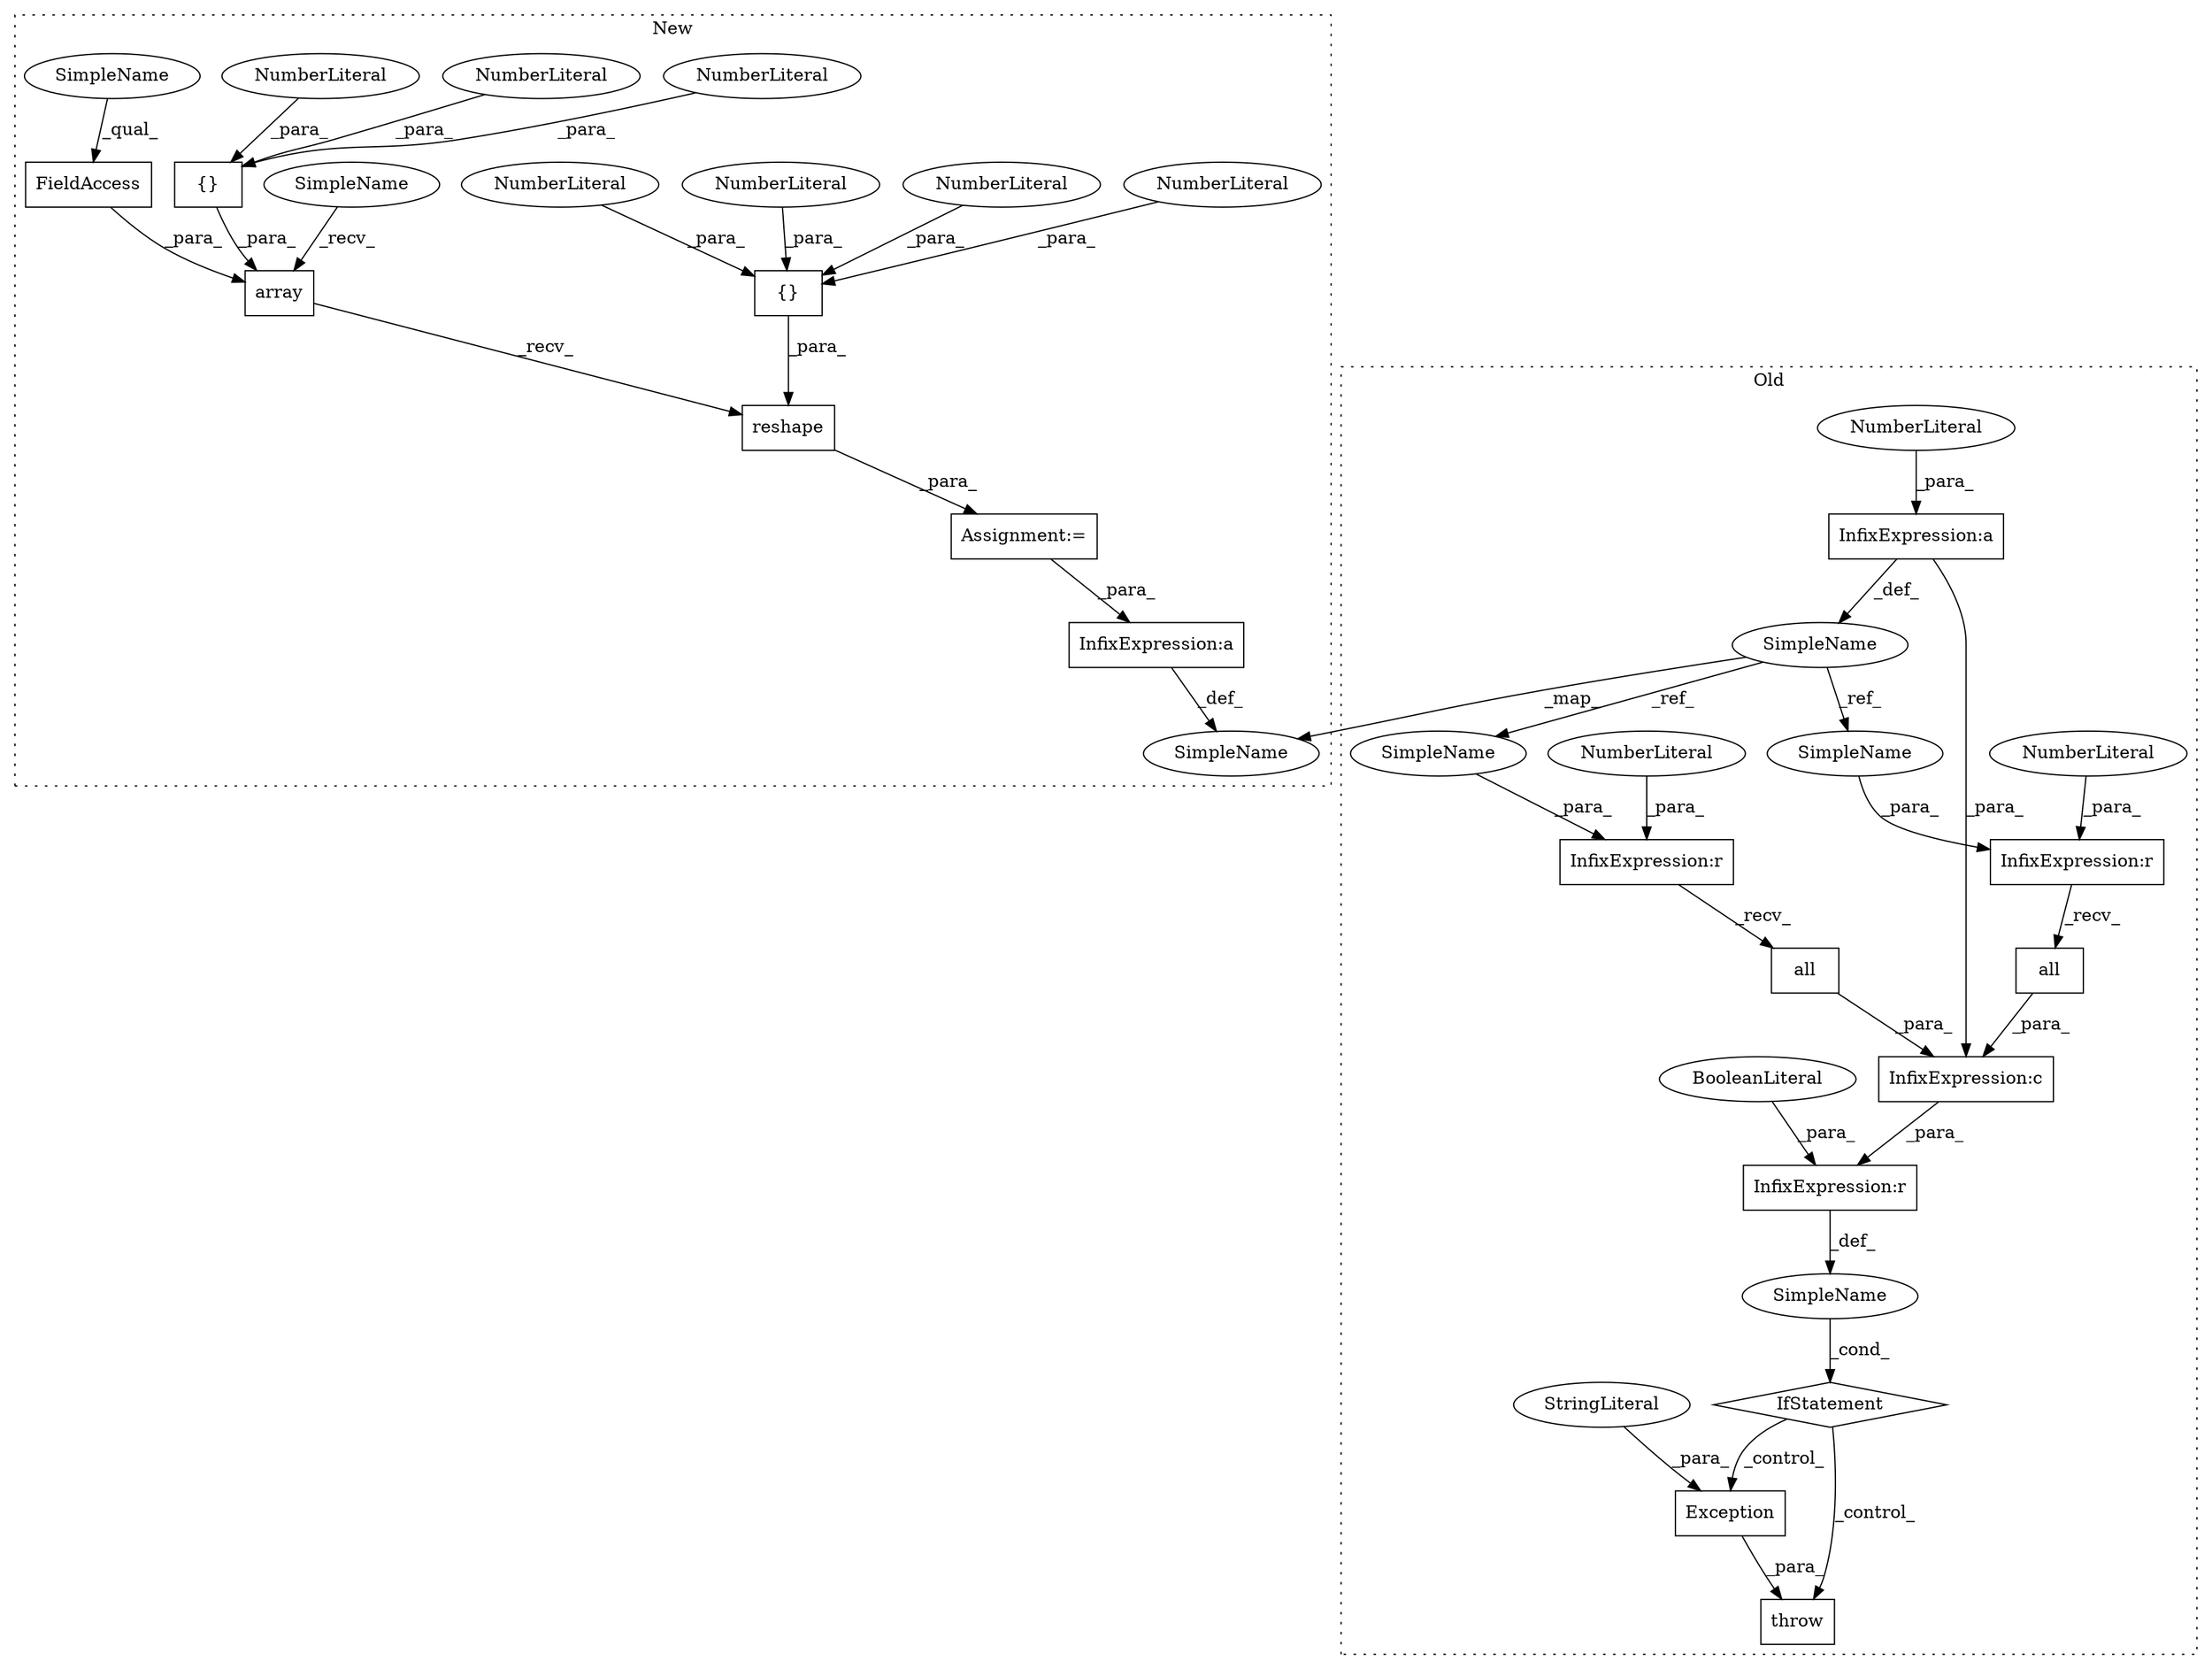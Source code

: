 digraph G {
subgraph cluster0 {
1 [label="all" a="32" s="735" l="5" shape="box"];
4 [label="IfStatement" a="25" s="695,750" l="4,2" shape="diamond"];
5 [label="SimpleName" a="42" s="" l="" shape="ellipse"];
6 [label="throw" a="53" s="760" l="6" shape="box"];
7 [label="InfixExpression:r" a="27" s="726" l="4" shape="box"];
9 [label="all" a="32" s="712" l="5" shape="box"];
11 [label="InfixExpression:a" a="27" s="680" l="3" shape="box"];
12 [label="InfixExpression:r" a="27" s="702" l="4" shape="box"];
13 [label="NumberLiteral" a="34" s="730" l="3" shape="ellipse"];
14 [label="InfixExpression:r" a="27" s="741" l="4" shape="box"];
15 [label="NumberLiteral" a="34" s="701" l="1" shape="ellipse"];
17 [label="NumberLiteral" a="34" s="683" l="5" shape="ellipse"];
26 [label="InfixExpression:c" a="27" s="717" l="4" shape="box"];
27 [label="SimpleName" a="42" s="670" l="4" shape="ellipse"];
29 [label="BooleanLiteral" a="9" s="745" l="5" shape="ellipse"];
31 [label="Exception" a="32" s="766,806" l="10,1" shape="box"];
32 [label="StringLiteral" a="45" s="776" l="30" shape="ellipse"];
35 [label="SimpleName" a="42" s="722" l="4" shape="ellipse"];
36 [label="SimpleName" a="42" s="706" l="4" shape="ellipse"];
label = "Old";
style="dotted";
}
subgraph cluster1 {
2 [label="array" a="32" s="691,746" l="6,1" shape="box"];
3 [label="Assignment:=" a="7" s="684" l="1" shape="box"];
8 [label="FieldAccess" a="22" s="733" l="13" shape="box"];
10 [label="InfixExpression:a" a="27" s="791" l="3" shape="box"];
16 [label="{}" a="4" s="708,731" l="1,1" shape="box"];
18 [label="NumberLiteral" a="34" s="709" l="6" shape="ellipse"];
19 [label="{}" a="4" s="765,773" l="1,1" shape="box"];
20 [label="NumberLiteral" a="34" s="724" l="7" shape="ellipse"];
21 [label="NumberLiteral" a="34" s="716" l="7" shape="ellipse"];
22 [label="NumberLiteral" a="34" s="766" l="1" shape="ellipse"];
23 [label="NumberLiteral" a="34" s="768" l="1" shape="ellipse"];
24 [label="NumberLiteral" a="34" s="770" l="1" shape="ellipse"];
25 [label="NumberLiteral" a="34" s="772" l="1" shape="ellipse"];
28 [label="SimpleName" a="42" s="781" l="4" shape="ellipse"];
30 [label="reshape" a="32" s="748,774" l="8,1" shape="box"];
33 [label="SimpleName" a="42" s="733" l="5" shape="ellipse"];
34 [label="SimpleName" a="42" s="685" l="5" shape="ellipse"];
label = "New";
style="dotted";
}
1 -> 26 [label="_para_"];
2 -> 30 [label="_recv_"];
3 -> 10 [label="_para_"];
4 -> 31 [label="_control_"];
4 -> 6 [label="_control_"];
5 -> 4 [label="_cond_"];
7 -> 1 [label="_recv_"];
8 -> 2 [label="_para_"];
9 -> 26 [label="_para_"];
10 -> 28 [label="_def_"];
11 -> 27 [label="_def_"];
11 -> 26 [label="_para_"];
12 -> 9 [label="_recv_"];
13 -> 7 [label="_para_"];
14 -> 5 [label="_def_"];
15 -> 12 [label="_para_"];
16 -> 2 [label="_para_"];
17 -> 11 [label="_para_"];
18 -> 16 [label="_para_"];
19 -> 30 [label="_para_"];
20 -> 16 [label="_para_"];
21 -> 16 [label="_para_"];
22 -> 19 [label="_para_"];
23 -> 19 [label="_para_"];
24 -> 19 [label="_para_"];
25 -> 19 [label="_para_"];
26 -> 14 [label="_para_"];
27 -> 35 [label="_ref_"];
27 -> 28 [label="_map_"];
27 -> 36 [label="_ref_"];
29 -> 14 [label="_para_"];
30 -> 3 [label="_para_"];
31 -> 6 [label="_para_"];
32 -> 31 [label="_para_"];
33 -> 8 [label="_qual_"];
34 -> 2 [label="_recv_"];
35 -> 7 [label="_para_"];
36 -> 12 [label="_para_"];
}